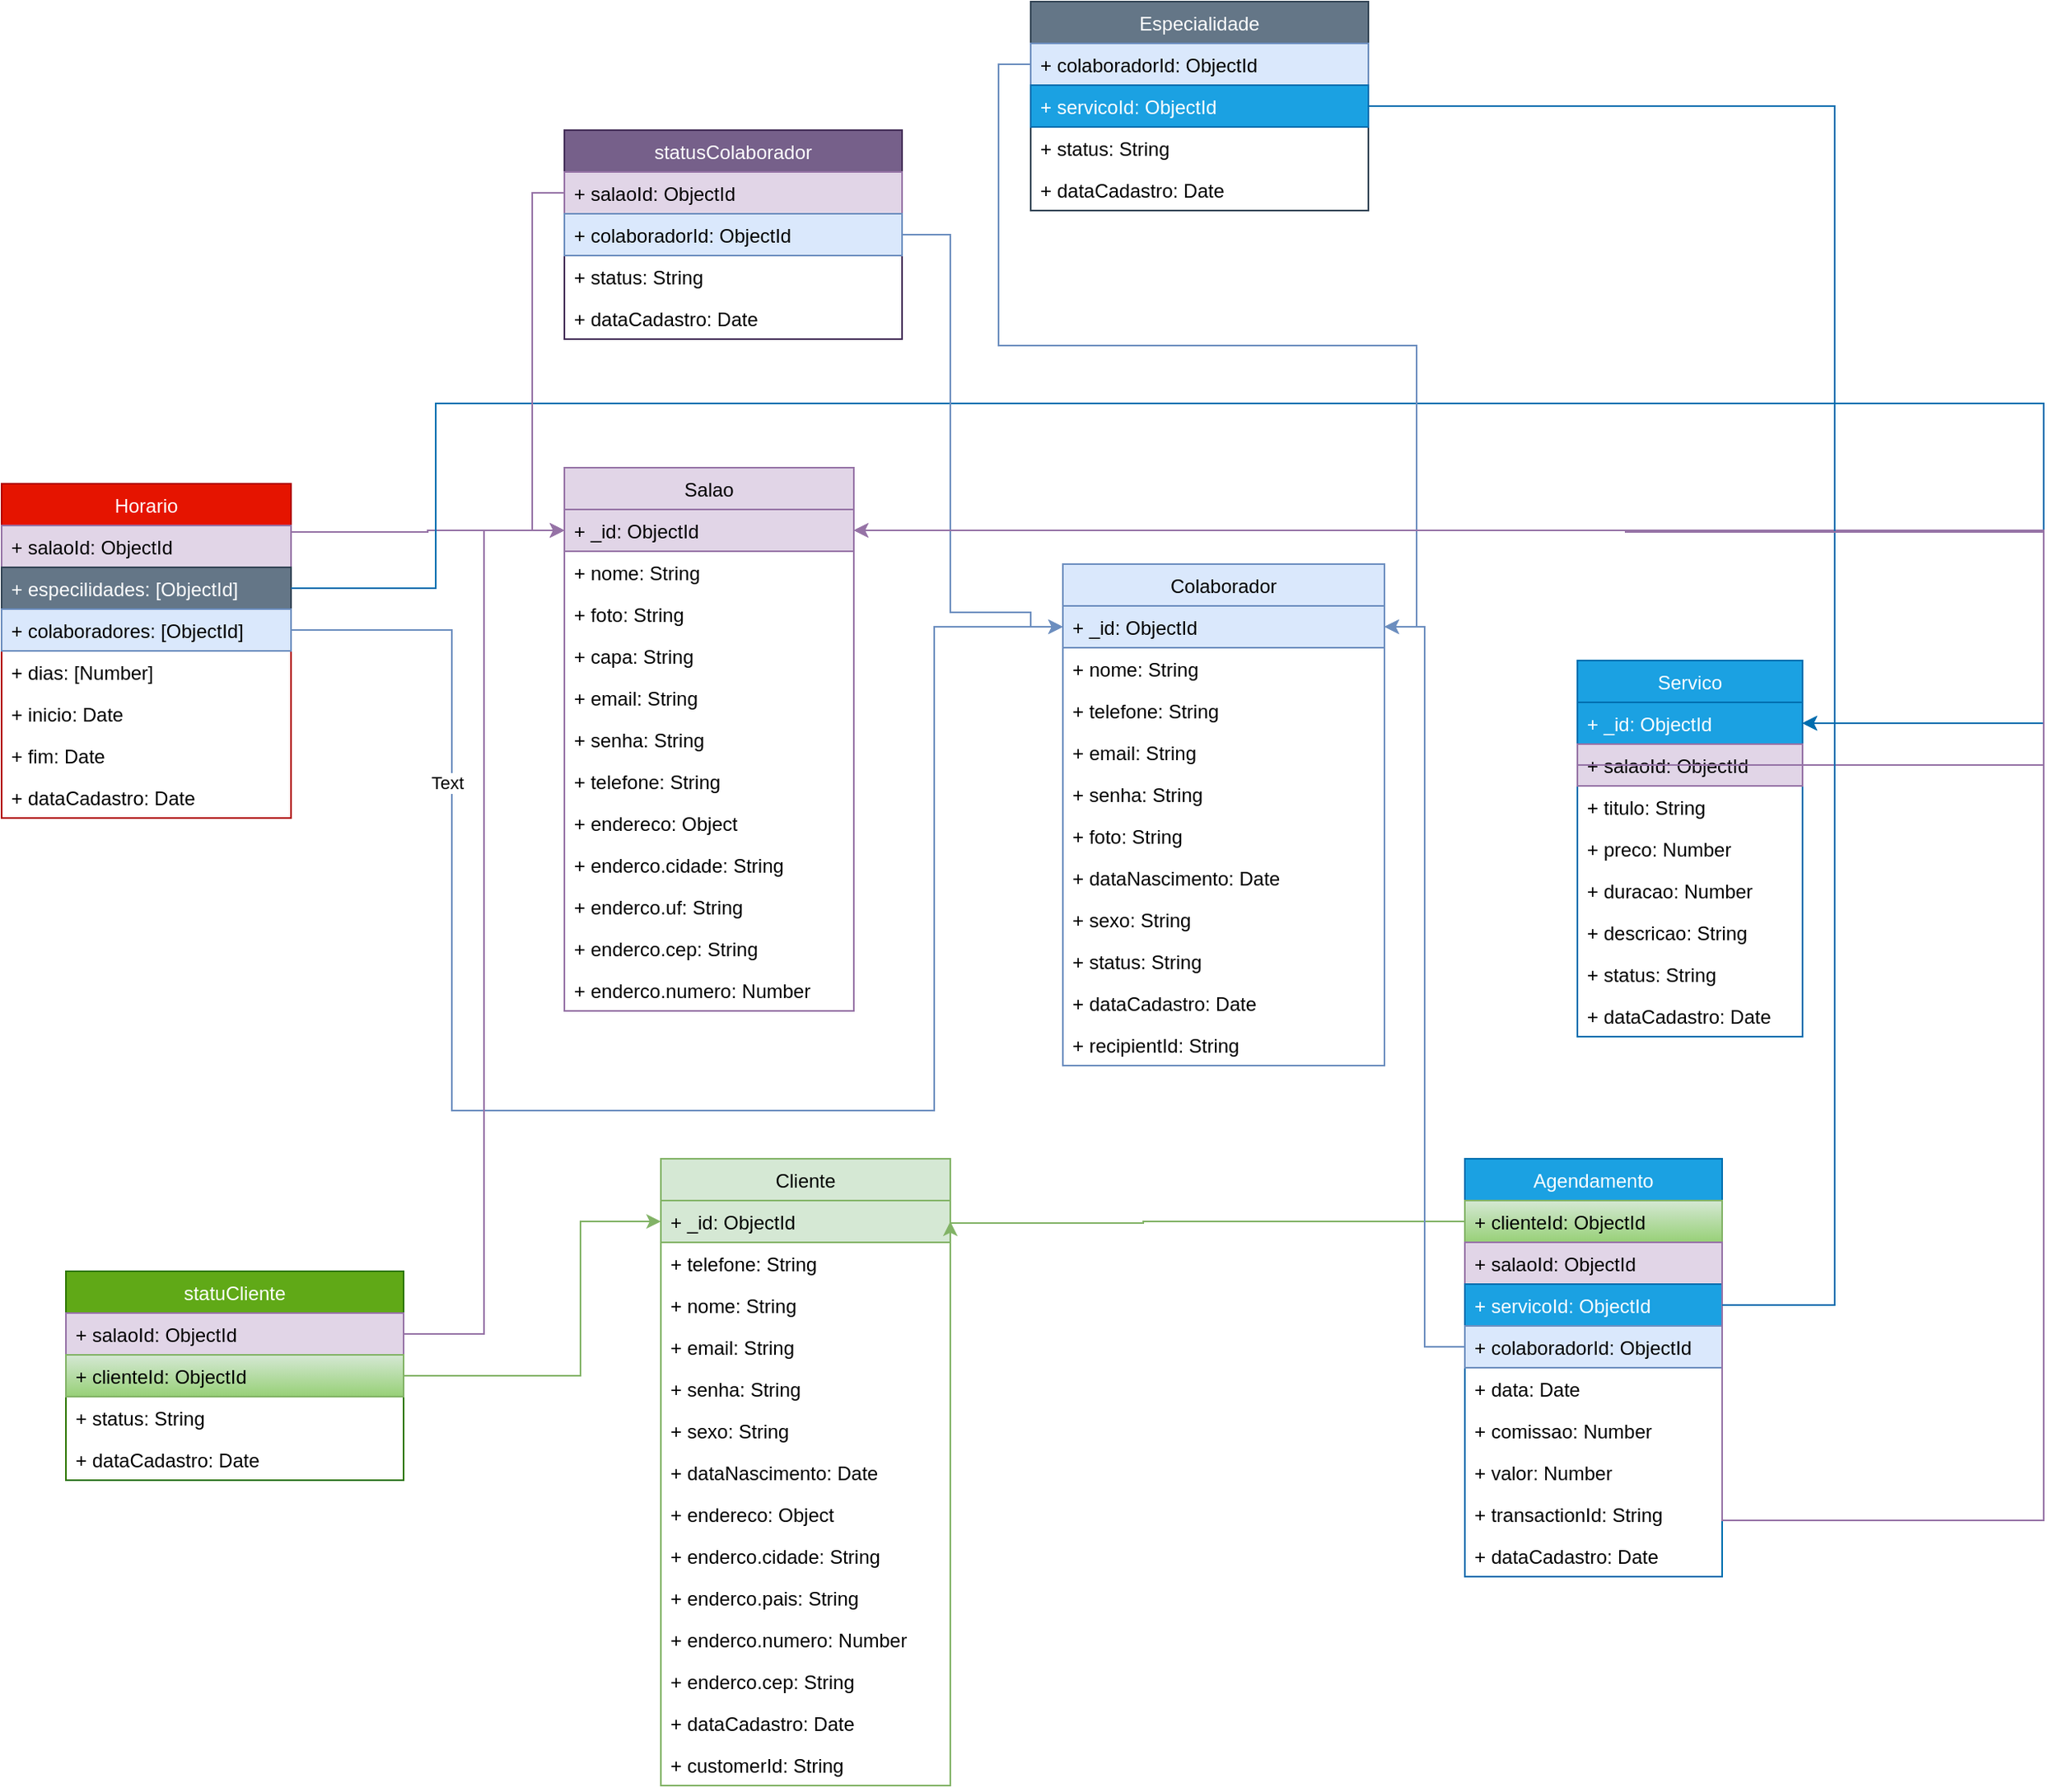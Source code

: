 <mxfile version="28.2.5">
  <diagram id="EwVbsH7dW5KikCR3kVxV" name="Page-1">
    <mxGraphModel dx="2306" dy="2223" grid="1" gridSize="10" guides="1" tooltips="1" connect="1" arrows="1" fold="1" page="1" pageScale="1" pageWidth="827" pageHeight="1169" math="0" shadow="0">
      <root>
        <mxCell id="0" />
        <mxCell id="1" parent="0" />
        <mxCell id="p_25bIEe7p3wB8haiujU-1" value="Salao" style="swimlane;fontStyle=0;childLayout=stackLayout;horizontal=1;startSize=26;fillColor=#e1d5e7;horizontalStack=0;resizeParent=1;resizeParentMax=0;resizeLast=0;collapsible=1;marginBottom=0;strokeColor=#9673a6;" parent="1" vertex="1">
          <mxGeometry x="-440" y="90" width="180" height="338" as="geometry" />
        </mxCell>
        <mxCell id="p_25bIEe7p3wB8haiujU-2" value="+ _id: ObjectId" style="text;strokeColor=#9673a6;fillColor=#e1d5e7;align=left;verticalAlign=top;spacingLeft=4;spacingRight=4;overflow=hidden;rotatable=0;points=[[0,0.5],[1,0.5]];portConstraint=eastwest;" parent="p_25bIEe7p3wB8haiujU-1" vertex="1">
          <mxGeometry y="26" width="180" height="26" as="geometry" />
        </mxCell>
        <mxCell id="p_25bIEe7p3wB8haiujU-3" value="+ nome: String" style="text;strokeColor=none;fillColor=none;align=left;verticalAlign=top;spacingLeft=4;spacingRight=4;overflow=hidden;rotatable=0;points=[[0,0.5],[1,0.5]];portConstraint=eastwest;" parent="p_25bIEe7p3wB8haiujU-1" vertex="1">
          <mxGeometry y="52" width="180" height="26" as="geometry" />
        </mxCell>
        <mxCell id="p_25bIEe7p3wB8haiujU-4" value="+ foto: String" style="text;strokeColor=none;fillColor=none;align=left;verticalAlign=top;spacingLeft=4;spacingRight=4;overflow=hidden;rotatable=0;points=[[0,0.5],[1,0.5]];portConstraint=eastwest;" parent="p_25bIEe7p3wB8haiujU-1" vertex="1">
          <mxGeometry y="78" width="180" height="26" as="geometry" />
        </mxCell>
        <mxCell id="p_25bIEe7p3wB8haiujU-5" value="+ capa: String" style="text;strokeColor=none;fillColor=none;align=left;verticalAlign=top;spacingLeft=4;spacingRight=4;overflow=hidden;rotatable=0;points=[[0,0.5],[1,0.5]];portConstraint=eastwest;" parent="p_25bIEe7p3wB8haiujU-1" vertex="1">
          <mxGeometry y="104" width="180" height="26" as="geometry" />
        </mxCell>
        <mxCell id="p_25bIEe7p3wB8haiujU-6" value="+ email: String" style="text;strokeColor=none;fillColor=none;align=left;verticalAlign=top;spacingLeft=4;spacingRight=4;overflow=hidden;rotatable=0;points=[[0,0.5],[1,0.5]];portConstraint=eastwest;" parent="p_25bIEe7p3wB8haiujU-1" vertex="1">
          <mxGeometry y="130" width="180" height="26" as="geometry" />
        </mxCell>
        <mxCell id="p_25bIEe7p3wB8haiujU-7" value="+ senha: String" style="text;strokeColor=none;fillColor=none;align=left;verticalAlign=top;spacingLeft=4;spacingRight=4;overflow=hidden;rotatable=0;points=[[0,0.5],[1,0.5]];portConstraint=eastwest;" parent="p_25bIEe7p3wB8haiujU-1" vertex="1">
          <mxGeometry y="156" width="180" height="26" as="geometry" />
        </mxCell>
        <mxCell id="p_25bIEe7p3wB8haiujU-8" value="+ telefone: String" style="text;strokeColor=none;fillColor=none;align=left;verticalAlign=top;spacingLeft=4;spacingRight=4;overflow=hidden;rotatable=0;points=[[0,0.5],[1,0.5]];portConstraint=eastwest;" parent="p_25bIEe7p3wB8haiujU-1" vertex="1">
          <mxGeometry y="182" width="180" height="26" as="geometry" />
        </mxCell>
        <mxCell id="p_25bIEe7p3wB8haiujU-9" value="+ endereco: Object" style="text;strokeColor=none;fillColor=none;align=left;verticalAlign=top;spacingLeft=4;spacingRight=4;overflow=hidden;rotatable=0;points=[[0,0.5],[1,0.5]];portConstraint=eastwest;" parent="p_25bIEe7p3wB8haiujU-1" vertex="1">
          <mxGeometry y="208" width="180" height="26" as="geometry" />
        </mxCell>
        <mxCell id="p_25bIEe7p3wB8haiujU-10" value="+ enderco.cidade: String" style="text;strokeColor=none;fillColor=none;align=left;verticalAlign=top;spacingLeft=4;spacingRight=4;overflow=hidden;rotatable=0;points=[[0,0.5],[1,0.5]];portConstraint=eastwest;" parent="p_25bIEe7p3wB8haiujU-1" vertex="1">
          <mxGeometry y="234" width="180" height="26" as="geometry" />
        </mxCell>
        <mxCell id="p_25bIEe7p3wB8haiujU-11" value="+ enderco.uf: String" style="text;strokeColor=none;fillColor=none;align=left;verticalAlign=top;spacingLeft=4;spacingRight=4;overflow=hidden;rotatable=0;points=[[0,0.5],[1,0.5]];portConstraint=eastwest;" parent="p_25bIEe7p3wB8haiujU-1" vertex="1">
          <mxGeometry y="260" width="180" height="26" as="geometry" />
        </mxCell>
        <mxCell id="p_25bIEe7p3wB8haiujU-12" value="+ enderco.cep: String" style="text;strokeColor=none;fillColor=none;align=left;verticalAlign=top;spacingLeft=4;spacingRight=4;overflow=hidden;rotatable=0;points=[[0,0.5],[1,0.5]];portConstraint=eastwest;" parent="p_25bIEe7p3wB8haiujU-1" vertex="1">
          <mxGeometry y="286" width="180" height="26" as="geometry" />
        </mxCell>
        <mxCell id="p_25bIEe7p3wB8haiujU-13" value="+ enderco.numero: Number" style="text;strokeColor=none;fillColor=none;align=left;verticalAlign=top;spacingLeft=4;spacingRight=4;overflow=hidden;rotatable=0;points=[[0,0.5],[1,0.5]];portConstraint=eastwest;" parent="p_25bIEe7p3wB8haiujU-1" vertex="1">
          <mxGeometry y="312" width="180" height="26" as="geometry" />
        </mxCell>
        <mxCell id="p_25bIEe7p3wB8haiujU-18" value="Colaborador" style="swimlane;fontStyle=0;childLayout=stackLayout;horizontal=1;startSize=26;fillColor=#dae8fc;horizontalStack=0;resizeParent=1;resizeParentMax=0;resizeLast=0;collapsible=1;marginBottom=0;strokeColor=#6c8ebf;" parent="1" vertex="1">
          <mxGeometry x="-130" y="150" width="200" height="312" as="geometry" />
        </mxCell>
        <mxCell id="p_25bIEe7p3wB8haiujU-19" value="+ _id: ObjectId" style="text;strokeColor=#6c8ebf;fillColor=#dae8fc;align=left;verticalAlign=top;spacingLeft=4;spacingRight=4;overflow=hidden;rotatable=0;points=[[0,0.5],[1,0.5]];portConstraint=eastwest;" parent="p_25bIEe7p3wB8haiujU-18" vertex="1">
          <mxGeometry y="26" width="200" height="26" as="geometry" />
        </mxCell>
        <mxCell id="p_25bIEe7p3wB8haiujU-20" value="+ nome: String" style="text;strokeColor=none;fillColor=none;align=left;verticalAlign=top;spacingLeft=4;spacingRight=4;overflow=hidden;rotatable=0;points=[[0,0.5],[1,0.5]];portConstraint=eastwest;" parent="p_25bIEe7p3wB8haiujU-18" vertex="1">
          <mxGeometry y="52" width="200" height="26" as="geometry" />
        </mxCell>
        <mxCell id="p_25bIEe7p3wB8haiujU-21" value="+ telefone: String" style="text;strokeColor=none;fillColor=none;align=left;verticalAlign=top;spacingLeft=4;spacingRight=4;overflow=hidden;rotatable=0;points=[[0,0.5],[1,0.5]];portConstraint=eastwest;" parent="p_25bIEe7p3wB8haiujU-18" vertex="1">
          <mxGeometry y="78" width="200" height="26" as="geometry" />
        </mxCell>
        <mxCell id="p_25bIEe7p3wB8haiujU-22" value="+ email: String" style="text;strokeColor=none;fillColor=none;align=left;verticalAlign=top;spacingLeft=4;spacingRight=4;overflow=hidden;rotatable=0;points=[[0,0.5],[1,0.5]];portConstraint=eastwest;" parent="p_25bIEe7p3wB8haiujU-18" vertex="1">
          <mxGeometry y="104" width="200" height="26" as="geometry" />
        </mxCell>
        <mxCell id="p_25bIEe7p3wB8haiujU-23" value="+ senha: String" style="text;strokeColor=none;fillColor=none;align=left;verticalAlign=top;spacingLeft=4;spacingRight=4;overflow=hidden;rotatable=0;points=[[0,0.5],[1,0.5]];portConstraint=eastwest;" parent="p_25bIEe7p3wB8haiujU-18" vertex="1">
          <mxGeometry y="130" width="200" height="26" as="geometry" />
        </mxCell>
        <mxCell id="p_25bIEe7p3wB8haiujU-24" value="+ foto: String" style="text;strokeColor=none;fillColor=none;align=left;verticalAlign=top;spacingLeft=4;spacingRight=4;overflow=hidden;rotatable=0;points=[[0,0.5],[1,0.5]];portConstraint=eastwest;" parent="p_25bIEe7p3wB8haiujU-18" vertex="1">
          <mxGeometry y="156" width="200" height="26" as="geometry" />
        </mxCell>
        <mxCell id="p_25bIEe7p3wB8haiujU-25" value="+ dataNascimento: Date" style="text;strokeColor=none;fillColor=none;align=left;verticalAlign=top;spacingLeft=4;spacingRight=4;overflow=hidden;rotatable=0;points=[[0,0.5],[1,0.5]];portConstraint=eastwest;" parent="p_25bIEe7p3wB8haiujU-18" vertex="1">
          <mxGeometry y="182" width="200" height="26" as="geometry" />
        </mxCell>
        <mxCell id="p_25bIEe7p3wB8haiujU-26" value="+ sexo: String" style="text;strokeColor=none;fillColor=none;align=left;verticalAlign=top;spacingLeft=4;spacingRight=4;overflow=hidden;rotatable=0;points=[[0,0.5],[1,0.5]];portConstraint=eastwest;" parent="p_25bIEe7p3wB8haiujU-18" vertex="1">
          <mxGeometry y="208" width="200" height="26" as="geometry" />
        </mxCell>
        <mxCell id="p_25bIEe7p3wB8haiujU-27" value="+ status: String" style="text;strokeColor=none;fillColor=none;align=left;verticalAlign=top;spacingLeft=4;spacingRight=4;overflow=hidden;rotatable=0;points=[[0,0.5],[1,0.5]];portConstraint=eastwest;" parent="p_25bIEe7p3wB8haiujU-18" vertex="1">
          <mxGeometry y="234" width="200" height="26" as="geometry" />
        </mxCell>
        <mxCell id="p_25bIEe7p3wB8haiujU-36" value="+ dataCadastro: Date" style="text;strokeColor=none;fillColor=none;align=left;verticalAlign=top;spacingLeft=4;spacingRight=4;overflow=hidden;rotatable=0;points=[[0,0.5],[1,0.5]];portConstraint=eastwest;" parent="p_25bIEe7p3wB8haiujU-18" vertex="1">
          <mxGeometry y="260" width="200" height="26" as="geometry" />
        </mxCell>
        <mxCell id="p_25bIEe7p3wB8haiujU-37" value="+ recipientId: String" style="text;strokeColor=none;fillColor=none;align=left;verticalAlign=top;spacingLeft=4;spacingRight=4;overflow=hidden;rotatable=0;points=[[0,0.5],[1,0.5]];portConstraint=eastwest;" parent="p_25bIEe7p3wB8haiujU-18" vertex="1">
          <mxGeometry y="286" width="200" height="26" as="geometry" />
        </mxCell>
        <mxCell id="p_25bIEe7p3wB8haiujU-38" value="Servico" style="swimlane;fontStyle=0;childLayout=stackLayout;horizontal=1;startSize=26;fillColor=#1ba1e2;horizontalStack=0;resizeParent=1;resizeParentMax=0;resizeLast=0;collapsible=1;marginBottom=0;strokeColor=#006EAF;fontColor=#ffffff;" parent="1" vertex="1">
          <mxGeometry x="190" y="210" width="140" height="234" as="geometry" />
        </mxCell>
        <mxCell id="p_25bIEe7p3wB8haiujU-39" value="+ _id: ObjectId" style="text;strokeColor=#006EAF;fillColor=#1ba1e2;align=left;verticalAlign=top;spacingLeft=4;spacingRight=4;overflow=hidden;rotatable=0;points=[[0,0.5],[1,0.5]];portConstraint=eastwest;fontColor=#ffffff;" parent="p_25bIEe7p3wB8haiujU-38" vertex="1">
          <mxGeometry y="26" width="140" height="26" as="geometry" />
        </mxCell>
        <mxCell id="p_25bIEe7p3wB8haiujU-40" value="+ salaoId: ObjectId" style="text;strokeColor=#9673a6;fillColor=#e1d5e7;align=left;verticalAlign=top;spacingLeft=4;spacingRight=4;overflow=hidden;rotatable=0;points=[[0,0.5],[1,0.5]];portConstraint=eastwest;" parent="p_25bIEe7p3wB8haiujU-38" vertex="1">
          <mxGeometry y="52" width="140" height="26" as="geometry" />
        </mxCell>
        <mxCell id="p_25bIEe7p3wB8haiujU-41" value="+ titulo: String" style="text;strokeColor=none;fillColor=none;align=left;verticalAlign=top;spacingLeft=4;spacingRight=4;overflow=hidden;rotatable=0;points=[[0,0.5],[1,0.5]];portConstraint=eastwest;" parent="p_25bIEe7p3wB8haiujU-38" vertex="1">
          <mxGeometry y="78" width="140" height="26" as="geometry" />
        </mxCell>
        <mxCell id="p_25bIEe7p3wB8haiujU-42" value="+ preco: Number" style="text;strokeColor=none;fillColor=none;align=left;verticalAlign=top;spacingLeft=4;spacingRight=4;overflow=hidden;rotatable=0;points=[[0,0.5],[1,0.5]];portConstraint=eastwest;" parent="p_25bIEe7p3wB8haiujU-38" vertex="1">
          <mxGeometry y="104" width="140" height="26" as="geometry" />
        </mxCell>
        <mxCell id="p_25bIEe7p3wB8haiujU-43" value="+ duracao: Number" style="text;strokeColor=none;fillColor=none;align=left;verticalAlign=top;spacingLeft=4;spacingRight=4;overflow=hidden;rotatable=0;points=[[0,0.5],[1,0.5]];portConstraint=eastwest;" parent="p_25bIEe7p3wB8haiujU-38" vertex="1">
          <mxGeometry y="130" width="140" height="26" as="geometry" />
        </mxCell>
        <mxCell id="p_25bIEe7p3wB8haiujU-46" value="+ descricao: String" style="text;strokeColor=none;fillColor=none;align=left;verticalAlign=top;spacingLeft=4;spacingRight=4;overflow=hidden;rotatable=0;points=[[0,0.5],[1,0.5]];portConstraint=eastwest;" parent="p_25bIEe7p3wB8haiujU-38" vertex="1">
          <mxGeometry y="156" width="140" height="26" as="geometry" />
        </mxCell>
        <mxCell id="p_25bIEe7p3wB8haiujU-47" value="+ status: String" style="text;strokeColor=none;fillColor=none;align=left;verticalAlign=top;spacingLeft=4;spacingRight=4;overflow=hidden;rotatable=0;points=[[0,0.5],[1,0.5]];portConstraint=eastwest;" parent="p_25bIEe7p3wB8haiujU-38" vertex="1">
          <mxGeometry y="182" width="140" height="26" as="geometry" />
        </mxCell>
        <mxCell id="p_25bIEe7p3wB8haiujU-48" value="+ dataCadastro: Date" style="text;strokeColor=none;fillColor=none;align=left;verticalAlign=top;spacingLeft=4;spacingRight=4;overflow=hidden;rotatable=0;points=[[0,0.5],[1,0.5]];portConstraint=eastwest;" parent="p_25bIEe7p3wB8haiujU-38" vertex="1">
          <mxGeometry y="208" width="140" height="26" as="geometry" />
        </mxCell>
        <mxCell id="p_25bIEe7p3wB8haiujU-49" value="Horario" style="swimlane;fontStyle=0;childLayout=stackLayout;horizontal=1;startSize=26;fillColor=#e51400;horizontalStack=0;resizeParent=1;resizeParentMax=0;resizeLast=0;collapsible=1;marginBottom=0;strokeColor=#B20000;fontColor=#ffffff;" parent="1" vertex="1">
          <mxGeometry x="-790" y="100" width="180" height="208" as="geometry" />
        </mxCell>
        <mxCell id="p_25bIEe7p3wB8haiujU-50" value="+ salaoId: ObjectId" style="text;strokeColor=#9673a6;fillColor=#e1d5e7;align=left;verticalAlign=top;spacingLeft=4;spacingRight=4;overflow=hidden;rotatable=0;points=[[0,0.5],[1,0.5]];portConstraint=eastwest;" parent="p_25bIEe7p3wB8haiujU-49" vertex="1">
          <mxGeometry y="26" width="180" height="26" as="geometry" />
        </mxCell>
        <mxCell id="p_25bIEe7p3wB8haiujU-51" value="+ especilidades: [ObjectId]" style="text;strokeColor=#314354;fillColor=#647687;align=left;verticalAlign=top;spacingLeft=4;spacingRight=4;overflow=hidden;rotatable=0;points=[[0,0.5],[1,0.5]];portConstraint=eastwest;fontColor=#ffffff;" parent="p_25bIEe7p3wB8haiujU-49" vertex="1">
          <mxGeometry y="52" width="180" height="26" as="geometry" />
        </mxCell>
        <mxCell id="p_25bIEe7p3wB8haiujU-52" value="+ colaboradores: [ObjectId]" style="text;strokeColor=#6c8ebf;fillColor=#dae8fc;align=left;verticalAlign=top;spacingLeft=4;spacingRight=4;overflow=hidden;rotatable=0;points=[[0,0.5],[1,0.5]];portConstraint=eastwest;" parent="p_25bIEe7p3wB8haiujU-49" vertex="1">
          <mxGeometry y="78" width="180" height="26" as="geometry" />
        </mxCell>
        <mxCell id="p_25bIEe7p3wB8haiujU-53" value="+ dias: [Number]" style="text;strokeColor=none;fillColor=none;align=left;verticalAlign=top;spacingLeft=4;spacingRight=4;overflow=hidden;rotatable=0;points=[[0,0.5],[1,0.5]];portConstraint=eastwest;" parent="p_25bIEe7p3wB8haiujU-49" vertex="1">
          <mxGeometry y="104" width="180" height="26" as="geometry" />
        </mxCell>
        <mxCell id="p_25bIEe7p3wB8haiujU-54" value="+ inicio: Date" style="text;strokeColor=none;fillColor=none;align=left;verticalAlign=top;spacingLeft=4;spacingRight=4;overflow=hidden;rotatable=0;points=[[0,0.5],[1,0.5]];portConstraint=eastwest;" parent="p_25bIEe7p3wB8haiujU-49" vertex="1">
          <mxGeometry y="130" width="180" height="26" as="geometry" />
        </mxCell>
        <mxCell id="p_25bIEe7p3wB8haiujU-55" value="+ fim: Date" style="text;strokeColor=none;fillColor=none;align=left;verticalAlign=top;spacingLeft=4;spacingRight=4;overflow=hidden;rotatable=0;points=[[0,0.5],[1,0.5]];portConstraint=eastwest;" parent="p_25bIEe7p3wB8haiujU-49" vertex="1">
          <mxGeometry y="156" width="180" height="26" as="geometry" />
        </mxCell>
        <mxCell id="p_25bIEe7p3wB8haiujU-56" value="+ dataCadastro: Date" style="text;strokeColor=none;fillColor=none;align=left;verticalAlign=top;spacingLeft=4;spacingRight=4;overflow=hidden;rotatable=0;points=[[0,0.5],[1,0.5]];portConstraint=eastwest;" parent="p_25bIEe7p3wB8haiujU-49" vertex="1">
          <mxGeometry y="182" width="180" height="26" as="geometry" />
        </mxCell>
        <mxCell id="p_25bIEe7p3wB8haiujU-58" style="edgeStyle=orthogonalEdgeStyle;rounded=0;orthogonalLoop=1;jettySize=auto;html=1;exitX=1;exitY=0.5;exitDx=0;exitDy=0;entryX=0;entryY=0.5;entryDx=0;entryDy=0;fillColor=#e1d5e7;strokeColor=#9673a6;" parent="1" source="p_25bIEe7p3wB8haiujU-50" target="p_25bIEe7p3wB8haiujU-2" edge="1">
          <mxGeometry relative="1" as="geometry">
            <Array as="points">
              <mxPoint x="-610" y="130" />
              <mxPoint x="-525" y="130" />
            </Array>
          </mxGeometry>
        </mxCell>
        <mxCell id="p_25bIEe7p3wB8haiujU-59" style="edgeStyle=orthogonalEdgeStyle;rounded=0;orthogonalLoop=1;jettySize=auto;html=1;exitX=1;exitY=0.5;exitDx=0;exitDy=0;fillColor=#1ba1e2;strokeColor=#006EAF;" parent="1" source="p_25bIEe7p3wB8haiujU-51" target="p_25bIEe7p3wB8haiujU-39" edge="1">
          <mxGeometry relative="1" as="geometry">
            <Array as="points">
              <mxPoint x="-520" y="165" />
              <mxPoint x="-520" y="50" />
              <mxPoint x="480" y="50" />
              <mxPoint x="480" y="249" />
            </Array>
            <mxPoint x="330" y="249" as="targetPoint" />
          </mxGeometry>
        </mxCell>
        <mxCell id="p_25bIEe7p3wB8haiujU-60" style="edgeStyle=orthogonalEdgeStyle;rounded=0;orthogonalLoop=1;jettySize=auto;html=1;exitX=1;exitY=0.5;exitDx=0;exitDy=0;entryX=0;entryY=0.5;entryDx=0;entryDy=0;fillColor=#dae8fc;strokeColor=#6c8ebf;" parent="1" source="p_25bIEe7p3wB8haiujU-52" target="p_25bIEe7p3wB8haiujU-19" edge="1">
          <mxGeometry relative="1" as="geometry">
            <Array as="points">
              <mxPoint x="-510" y="191" />
              <mxPoint x="-510" y="490" />
              <mxPoint x="-210" y="490" />
              <mxPoint x="-210" y="189" />
            </Array>
          </mxGeometry>
        </mxCell>
        <mxCell id="33FXc2cakq6Kvo1XXOTE-9" value="Text" style="edgeLabel;html=1;align=center;verticalAlign=middle;resizable=0;points=[];" vertex="1" connectable="0" parent="p_25bIEe7p3wB8haiujU-60">
          <mxGeometry x="-0.64" y="-3" relative="1" as="geometry">
            <mxPoint as="offset" />
          </mxGeometry>
        </mxCell>
        <mxCell id="p_25bIEe7p3wB8haiujU-61" style="edgeStyle=orthogonalEdgeStyle;rounded=0;orthogonalLoop=1;jettySize=auto;html=1;exitX=0;exitY=0.5;exitDx=0;exitDy=0;entryX=1;entryY=0.5;entryDx=0;entryDy=0;fillColor=#e1d5e7;strokeColor=#9673a6;" parent="1" source="p_25bIEe7p3wB8haiujU-40" target="p_25bIEe7p3wB8haiujU-2" edge="1">
          <mxGeometry relative="1" as="geometry">
            <Array as="points">
              <mxPoint x="480" y="275" />
              <mxPoint x="480" y="129" />
            </Array>
          </mxGeometry>
        </mxCell>
        <mxCell id="p_25bIEe7p3wB8haiujU-62" value="statusColaborador" style="swimlane;fontStyle=0;childLayout=stackLayout;horizontal=1;startSize=26;fillColor=#76608a;horizontalStack=0;resizeParent=1;resizeParentMax=0;resizeLast=0;collapsible=1;marginBottom=0;fontColor=#ffffff;strokeColor=#432D57;" parent="1" vertex="1">
          <mxGeometry x="-440" y="-120" width="210" height="130" as="geometry" />
        </mxCell>
        <mxCell id="p_25bIEe7p3wB8haiujU-63" value="+ salaoId: ObjectId" style="text;strokeColor=#9673a6;fillColor=#e1d5e7;align=left;verticalAlign=top;spacingLeft=4;spacingRight=4;overflow=hidden;rotatable=0;points=[[0,0.5],[1,0.5]];portConstraint=eastwest;" parent="p_25bIEe7p3wB8haiujU-62" vertex="1">
          <mxGeometry y="26" width="210" height="26" as="geometry" />
        </mxCell>
        <mxCell id="p_25bIEe7p3wB8haiujU-64" value="+ colaboradorId: ObjectId" style="text;strokeColor=#6c8ebf;fillColor=#dae8fc;align=left;verticalAlign=top;spacingLeft=4;spacingRight=4;overflow=hidden;rotatable=0;points=[[0,0.5],[1,0.5]];portConstraint=eastwest;" parent="p_25bIEe7p3wB8haiujU-62" vertex="1">
          <mxGeometry y="52" width="210" height="26" as="geometry" />
        </mxCell>
        <mxCell id="p_25bIEe7p3wB8haiujU-65" value="+ status: String" style="text;strokeColor=none;fillColor=none;align=left;verticalAlign=top;spacingLeft=4;spacingRight=4;overflow=hidden;rotatable=0;points=[[0,0.5],[1,0.5]];portConstraint=eastwest;" parent="p_25bIEe7p3wB8haiujU-62" vertex="1">
          <mxGeometry y="78" width="210" height="26" as="geometry" />
        </mxCell>
        <mxCell id="p_25bIEe7p3wB8haiujU-67" value="+ dataCadastro: Date" style="text;strokeColor=none;fillColor=none;align=left;verticalAlign=top;spacingLeft=4;spacingRight=4;overflow=hidden;rotatable=0;points=[[0,0.5],[1,0.5]];portConstraint=eastwest;" parent="p_25bIEe7p3wB8haiujU-62" vertex="1">
          <mxGeometry y="104" width="210" height="26" as="geometry" />
        </mxCell>
        <mxCell id="p_25bIEe7p3wB8haiujU-68" style="edgeStyle=orthogonalEdgeStyle;rounded=0;orthogonalLoop=1;jettySize=auto;html=1;exitX=0;exitY=0.5;exitDx=0;exitDy=0;entryX=0;entryY=0.5;entryDx=0;entryDy=0;fillColor=#e1d5e7;strokeColor=#9673a6;" parent="1" source="p_25bIEe7p3wB8haiujU-63" target="p_25bIEe7p3wB8haiujU-2" edge="1">
          <mxGeometry relative="1" as="geometry" />
        </mxCell>
        <mxCell id="p_25bIEe7p3wB8haiujU-69" style="edgeStyle=orthogonalEdgeStyle;rounded=0;orthogonalLoop=1;jettySize=auto;html=1;exitX=1;exitY=0.5;exitDx=0;exitDy=0;entryX=0;entryY=0.5;entryDx=0;entryDy=0;fillColor=#dae8fc;strokeColor=#6c8ebf;" parent="1" source="p_25bIEe7p3wB8haiujU-62" target="p_25bIEe7p3wB8haiujU-19" edge="1">
          <mxGeometry relative="1" as="geometry">
            <Array as="points">
              <mxPoint x="-200" y="-55" />
              <mxPoint x="-200" y="180" />
              <mxPoint x="-150" y="180" />
            </Array>
          </mxGeometry>
        </mxCell>
        <mxCell id="p_25bIEe7p3wB8haiujU-70" value="Especialidade" style="swimlane;fontStyle=0;childLayout=stackLayout;horizontal=1;startSize=26;fillColor=#647687;horizontalStack=0;resizeParent=1;resizeParentMax=0;resizeLast=0;collapsible=1;marginBottom=0;fontColor=#ffffff;strokeColor=#314354;" parent="1" vertex="1">
          <mxGeometry x="-150" y="-200" width="210" height="130" as="geometry" />
        </mxCell>
        <mxCell id="p_25bIEe7p3wB8haiujU-71" value="+ colaboradorId: ObjectId" style="text;strokeColor=#6c8ebf;fillColor=#dae8fc;align=left;verticalAlign=top;spacingLeft=4;spacingRight=4;overflow=hidden;rotatable=0;points=[[0,0.5],[1,0.5]];portConstraint=eastwest;" parent="p_25bIEe7p3wB8haiujU-70" vertex="1">
          <mxGeometry y="26" width="210" height="26" as="geometry" />
        </mxCell>
        <mxCell id="p_25bIEe7p3wB8haiujU-72" value="+ servicoId: ObjectId" style="text;strokeColor=#006EAF;fillColor=#1ba1e2;align=left;verticalAlign=top;spacingLeft=4;spacingRight=4;overflow=hidden;rotatable=0;points=[[0,0.5],[1,0.5]];portConstraint=eastwest;fontColor=#ffffff;" parent="p_25bIEe7p3wB8haiujU-70" vertex="1">
          <mxGeometry y="52" width="210" height="26" as="geometry" />
        </mxCell>
        <mxCell id="p_25bIEe7p3wB8haiujU-73" value="+ status: String" style="text;strokeColor=none;fillColor=none;align=left;verticalAlign=top;spacingLeft=4;spacingRight=4;overflow=hidden;rotatable=0;points=[[0,0.5],[1,0.5]];portConstraint=eastwest;" parent="p_25bIEe7p3wB8haiujU-70" vertex="1">
          <mxGeometry y="78" width="210" height="26" as="geometry" />
        </mxCell>
        <mxCell id="p_25bIEe7p3wB8haiujU-74" value="+ dataCadastro: Date" style="text;strokeColor=none;fillColor=none;align=left;verticalAlign=top;spacingLeft=4;spacingRight=4;overflow=hidden;rotatable=0;points=[[0,0.5],[1,0.5]];portConstraint=eastwest;" parent="p_25bIEe7p3wB8haiujU-70" vertex="1">
          <mxGeometry y="104" width="210" height="26" as="geometry" />
        </mxCell>
        <mxCell id="p_25bIEe7p3wB8haiujU-75" style="edgeStyle=orthogonalEdgeStyle;rounded=0;orthogonalLoop=1;jettySize=auto;html=1;exitX=0;exitY=0.5;exitDx=0;exitDy=0;entryX=1;entryY=0.5;entryDx=0;entryDy=0;fillColor=#dae8fc;strokeColor=#6c8ebf;" parent="1" source="p_25bIEe7p3wB8haiujU-71" target="p_25bIEe7p3wB8haiujU-19" edge="1">
          <mxGeometry relative="1" as="geometry" />
        </mxCell>
        <mxCell id="p_25bIEe7p3wB8haiujU-76" style="edgeStyle=orthogonalEdgeStyle;rounded=0;orthogonalLoop=1;jettySize=auto;html=1;exitX=1;exitY=0.5;exitDx=0;exitDy=0;entryX=1;entryY=0.5;entryDx=0;entryDy=0;fillColor=#1ba1e2;strokeColor=#006EAF;" parent="1" source="p_25bIEe7p3wB8haiujU-72" target="p_25bIEe7p3wB8haiujU-39" edge="1">
          <mxGeometry relative="1" as="geometry" />
        </mxCell>
        <mxCell id="p_25bIEe7p3wB8haiujU-81" value="Cliente" style="swimlane;fontStyle=0;childLayout=stackLayout;horizontal=1;startSize=26;fillColor=#d5e8d4;horizontalStack=0;resizeParent=1;resizeParentMax=0;resizeLast=0;collapsible=1;marginBottom=0;strokeColor=#82b366;" parent="1" vertex="1">
          <mxGeometry x="-380" y="520" width="180" height="390" as="geometry" />
        </mxCell>
        <mxCell id="p_25bIEe7p3wB8haiujU-82" value="+ _id: ObjectId" style="text;strokeColor=#82b366;fillColor=#d5e8d4;align=left;verticalAlign=top;spacingLeft=4;spacingRight=4;overflow=hidden;rotatable=0;points=[[0,0.5],[1,0.5]];portConstraint=eastwest;" parent="p_25bIEe7p3wB8haiujU-81" vertex="1">
          <mxGeometry y="26" width="180" height="26" as="geometry" />
        </mxCell>
        <mxCell id="p_25bIEe7p3wB8haiujU-84" value="+ telefone: String" style="text;strokeColor=none;fillColor=none;align=left;verticalAlign=top;spacingLeft=4;spacingRight=4;overflow=hidden;rotatable=0;points=[[0,0.5],[1,0.5]];portConstraint=eastwest;" parent="p_25bIEe7p3wB8haiujU-81" vertex="1">
          <mxGeometry y="52" width="180" height="26" as="geometry" />
        </mxCell>
        <mxCell id="p_25bIEe7p3wB8haiujU-83" value="+ nome: String" style="text;strokeColor=none;fillColor=none;align=left;verticalAlign=top;spacingLeft=4;spacingRight=4;overflow=hidden;rotatable=0;points=[[0,0.5],[1,0.5]];portConstraint=eastwest;" parent="p_25bIEe7p3wB8haiujU-81" vertex="1">
          <mxGeometry y="78" width="180" height="26" as="geometry" />
        </mxCell>
        <mxCell id="p_25bIEe7p3wB8haiujU-91" value="+ email: String" style="text;strokeColor=none;fillColor=none;align=left;verticalAlign=top;spacingLeft=4;spacingRight=4;overflow=hidden;rotatable=0;points=[[0,0.5],[1,0.5]];portConstraint=eastwest;" parent="p_25bIEe7p3wB8haiujU-81" vertex="1">
          <mxGeometry y="104" width="180" height="26" as="geometry" />
        </mxCell>
        <mxCell id="p_25bIEe7p3wB8haiujU-92" value="+ senha: String" style="text;strokeColor=none;fillColor=none;align=left;verticalAlign=top;spacingLeft=4;spacingRight=4;overflow=hidden;rotatable=0;points=[[0,0.5],[1,0.5]];portConstraint=eastwest;" parent="p_25bIEe7p3wB8haiujU-81" vertex="1">
          <mxGeometry y="130" width="180" height="26" as="geometry" />
        </mxCell>
        <mxCell id="p_25bIEe7p3wB8haiujU-95" value="+ sexo: String" style="text;strokeColor=none;fillColor=none;align=left;verticalAlign=top;spacingLeft=4;spacingRight=4;overflow=hidden;rotatable=0;points=[[0,0.5],[1,0.5]];portConstraint=eastwest;" parent="p_25bIEe7p3wB8haiujU-81" vertex="1">
          <mxGeometry y="156" width="180" height="26" as="geometry" />
        </mxCell>
        <mxCell id="p_25bIEe7p3wB8haiujU-94" value="+ dataNascimento: Date" style="text;strokeColor=none;fillColor=none;align=left;verticalAlign=top;spacingLeft=4;spacingRight=4;overflow=hidden;rotatable=0;points=[[0,0.5],[1,0.5]];portConstraint=eastwest;" parent="p_25bIEe7p3wB8haiujU-81" vertex="1">
          <mxGeometry y="182" width="180" height="26" as="geometry" />
        </mxCell>
        <mxCell id="p_25bIEe7p3wB8haiujU-100" value="+ endereco: Object" style="text;strokeColor=none;fillColor=none;align=left;verticalAlign=top;spacingLeft=4;spacingRight=4;overflow=hidden;rotatable=0;points=[[0,0.5],[1,0.5]];portConstraint=eastwest;" parent="p_25bIEe7p3wB8haiujU-81" vertex="1">
          <mxGeometry y="208" width="180" height="26" as="geometry" />
        </mxCell>
        <mxCell id="p_25bIEe7p3wB8haiujU-101" value="+ enderco.cidade: String" style="text;strokeColor=none;fillColor=none;align=left;verticalAlign=top;spacingLeft=4;spacingRight=4;overflow=hidden;rotatable=0;points=[[0,0.5],[1,0.5]];portConstraint=eastwest;" parent="p_25bIEe7p3wB8haiujU-81" vertex="1">
          <mxGeometry y="234" width="180" height="26" as="geometry" />
        </mxCell>
        <mxCell id="p_25bIEe7p3wB8haiujU-105" value="+ enderco.pais: String" style="text;strokeColor=none;fillColor=none;align=left;verticalAlign=top;spacingLeft=4;spacingRight=4;overflow=hidden;rotatable=0;points=[[0,0.5],[1,0.5]];portConstraint=eastwest;" parent="p_25bIEe7p3wB8haiujU-81" vertex="1">
          <mxGeometry y="260" width="180" height="26" as="geometry" />
        </mxCell>
        <mxCell id="p_25bIEe7p3wB8haiujU-104" value="+ enderco.numero: Number" style="text;strokeColor=none;fillColor=none;align=left;verticalAlign=top;spacingLeft=4;spacingRight=4;overflow=hidden;rotatable=0;points=[[0,0.5],[1,0.5]];portConstraint=eastwest;" parent="p_25bIEe7p3wB8haiujU-81" vertex="1">
          <mxGeometry y="286" width="180" height="26" as="geometry" />
        </mxCell>
        <mxCell id="p_25bIEe7p3wB8haiujU-103" value="+ enderco.cep: String" style="text;strokeColor=none;fillColor=none;align=left;verticalAlign=top;spacingLeft=4;spacingRight=4;overflow=hidden;rotatable=0;points=[[0,0.5],[1,0.5]];portConstraint=eastwest;" parent="p_25bIEe7p3wB8haiujU-81" vertex="1">
          <mxGeometry y="312" width="180" height="26" as="geometry" />
        </mxCell>
        <mxCell id="p_25bIEe7p3wB8haiujU-106" value="+ dataCadastro: Date" style="text;strokeColor=none;fillColor=none;align=left;verticalAlign=top;spacingLeft=4;spacingRight=4;overflow=hidden;rotatable=0;points=[[0,0.5],[1,0.5]];portConstraint=eastwest;" parent="p_25bIEe7p3wB8haiujU-81" vertex="1">
          <mxGeometry y="338" width="180" height="26" as="geometry" />
        </mxCell>
        <mxCell id="06AAYmfO299gD0EuI_qs-1" value="+ customerId: String" style="text;strokeColor=none;fillColor=none;align=left;verticalAlign=top;spacingLeft=4;spacingRight=4;overflow=hidden;rotatable=0;points=[[0,0.5],[1,0.5]];portConstraint=eastwest;" parent="p_25bIEe7p3wB8haiujU-81" vertex="1">
          <mxGeometry y="364" width="180" height="26" as="geometry" />
        </mxCell>
        <mxCell id="p_25bIEe7p3wB8haiujU-107" value="statuCliente" style="swimlane;fontStyle=0;childLayout=stackLayout;horizontal=1;startSize=26;fillColor=#60a917;horizontalStack=0;resizeParent=1;resizeParentMax=0;resizeLast=0;collapsible=1;marginBottom=0;fontColor=#ffffff;strokeColor=#2D7600;" parent="1" vertex="1">
          <mxGeometry x="-750" y="590" width="210" height="130" as="geometry" />
        </mxCell>
        <mxCell id="p_25bIEe7p3wB8haiujU-108" value="+ salaoId: ObjectId" style="text;strokeColor=#9673a6;fillColor=#e1d5e7;align=left;verticalAlign=top;spacingLeft=4;spacingRight=4;overflow=hidden;rotatable=0;points=[[0,0.5],[1,0.5]];portConstraint=eastwest;" parent="p_25bIEe7p3wB8haiujU-107" vertex="1">
          <mxGeometry y="26" width="210" height="26" as="geometry" />
        </mxCell>
        <mxCell id="p_25bIEe7p3wB8haiujU-109" value="+ clienteId: ObjectId" style="text;strokeColor=#82b366;fillColor=#d5e8d4;align=left;verticalAlign=top;spacingLeft=4;spacingRight=4;overflow=hidden;rotatable=0;points=[[0,0.5],[1,0.5]];portConstraint=eastwest;gradientColor=#97d077;" parent="p_25bIEe7p3wB8haiujU-107" vertex="1">
          <mxGeometry y="52" width="210" height="26" as="geometry" />
        </mxCell>
        <mxCell id="p_25bIEe7p3wB8haiujU-110" value="+ status: String" style="text;strokeColor=none;fillColor=none;align=left;verticalAlign=top;spacingLeft=4;spacingRight=4;overflow=hidden;rotatable=0;points=[[0,0.5],[1,0.5]];portConstraint=eastwest;" parent="p_25bIEe7p3wB8haiujU-107" vertex="1">
          <mxGeometry y="78" width="210" height="26" as="geometry" />
        </mxCell>
        <mxCell id="p_25bIEe7p3wB8haiujU-111" value="+ dataCadastro: Date" style="text;strokeColor=none;fillColor=none;align=left;verticalAlign=top;spacingLeft=4;spacingRight=4;overflow=hidden;rotatable=0;points=[[0,0.5],[1,0.5]];portConstraint=eastwest;" parent="p_25bIEe7p3wB8haiujU-107" vertex="1">
          <mxGeometry y="104" width="210" height="26" as="geometry" />
        </mxCell>
        <mxCell id="p_25bIEe7p3wB8haiujU-112" style="edgeStyle=orthogonalEdgeStyle;rounded=0;orthogonalLoop=1;jettySize=auto;html=1;exitX=1;exitY=0.5;exitDx=0;exitDy=0;entryX=0;entryY=0.5;entryDx=0;entryDy=0;fillColor=#d5e8d4;strokeColor=#82b366;" parent="1" source="p_25bIEe7p3wB8haiujU-109" target="p_25bIEe7p3wB8haiujU-82" edge="1">
          <mxGeometry relative="1" as="geometry">
            <Array as="points">
              <mxPoint x="-430" y="655" />
              <mxPoint x="-430" y="559" />
            </Array>
          </mxGeometry>
        </mxCell>
        <mxCell id="p_25bIEe7p3wB8haiujU-113" style="edgeStyle=orthogonalEdgeStyle;rounded=0;orthogonalLoop=1;jettySize=auto;html=1;exitX=1;exitY=0.5;exitDx=0;exitDy=0;entryX=0;entryY=0.5;entryDx=0;entryDy=0;fillColor=#e1d5e7;strokeColor=#9673a6;" parent="1" source="p_25bIEe7p3wB8haiujU-108" target="p_25bIEe7p3wB8haiujU-2" edge="1">
          <mxGeometry relative="1" as="geometry" />
        </mxCell>
        <mxCell id="p_25bIEe7p3wB8haiujU-114" value="Agendamento" style="swimlane;fontStyle=0;childLayout=stackLayout;horizontal=1;startSize=26;fillColor=#1ba1e2;horizontalStack=0;resizeParent=1;resizeParentMax=0;resizeLast=0;collapsible=1;marginBottom=0;strokeColor=#006EAF;fontColor=#ffffff;" parent="1" vertex="1">
          <mxGeometry x="120" y="520" width="160" height="260" as="geometry" />
        </mxCell>
        <mxCell id="p_25bIEe7p3wB8haiujU-115" value="+ clienteId: ObjectId" style="text;strokeColor=#82b366;fillColor=#d5e8d4;align=left;verticalAlign=top;spacingLeft=4;spacingRight=4;overflow=hidden;rotatable=0;points=[[0,0.5],[1,0.5]];portConstraint=eastwest;gradientColor=#97d077;" parent="p_25bIEe7p3wB8haiujU-114" vertex="1">
          <mxGeometry y="26" width="160" height="26" as="geometry" />
        </mxCell>
        <mxCell id="p_25bIEe7p3wB8haiujU-116" value="+ salaoId: ObjectId" style="text;strokeColor=#9673a6;fillColor=#e1d5e7;align=left;verticalAlign=top;spacingLeft=4;spacingRight=4;overflow=hidden;rotatable=0;points=[[0,0.5],[1,0.5]];portConstraint=eastwest;" parent="p_25bIEe7p3wB8haiujU-114" vertex="1">
          <mxGeometry y="52" width="160" height="26" as="geometry" />
        </mxCell>
        <mxCell id="p_25bIEe7p3wB8haiujU-117" value="+ servicoId: ObjectId" style="text;strokeColor=#006EAF;fillColor=#1ba1e2;align=left;verticalAlign=top;spacingLeft=4;spacingRight=4;overflow=hidden;rotatable=0;points=[[0,0.5],[1,0.5]];portConstraint=eastwest;fontColor=#ffffff;" parent="p_25bIEe7p3wB8haiujU-114" vertex="1">
          <mxGeometry y="78" width="160" height="26" as="geometry" />
        </mxCell>
        <mxCell id="p_25bIEe7p3wB8haiujU-118" value="+ colaboradorId: ObjectId" style="text;strokeColor=#6c8ebf;fillColor=#dae8fc;align=left;verticalAlign=top;spacingLeft=4;spacingRight=4;overflow=hidden;rotatable=0;points=[[0,0.5],[1,0.5]];portConstraint=eastwest;" parent="p_25bIEe7p3wB8haiujU-114" vertex="1">
          <mxGeometry y="104" width="160" height="26" as="geometry" />
        </mxCell>
        <mxCell id="p_25bIEe7p3wB8haiujU-119" value="+ data: Date" style="text;strokeColor=none;fillColor=none;align=left;verticalAlign=top;spacingLeft=4;spacingRight=4;overflow=hidden;rotatable=0;points=[[0,0.5],[1,0.5]];portConstraint=eastwest;" parent="p_25bIEe7p3wB8haiujU-114" vertex="1">
          <mxGeometry y="130" width="160" height="26" as="geometry" />
        </mxCell>
        <mxCell id="p_25bIEe7p3wB8haiujU-120" value="+ comissao: Number" style="text;strokeColor=none;fillColor=none;align=left;verticalAlign=top;spacingLeft=4;spacingRight=4;overflow=hidden;rotatable=0;points=[[0,0.5],[1,0.5]];portConstraint=eastwest;" parent="p_25bIEe7p3wB8haiujU-114" vertex="1">
          <mxGeometry y="156" width="160" height="26" as="geometry" />
        </mxCell>
        <mxCell id="p_25bIEe7p3wB8haiujU-121" value="+ valor: Number" style="text;strokeColor=none;fillColor=none;align=left;verticalAlign=top;spacingLeft=4;spacingRight=4;overflow=hidden;rotatable=0;points=[[0,0.5],[1,0.5]];portConstraint=eastwest;" parent="p_25bIEe7p3wB8haiujU-114" vertex="1">
          <mxGeometry y="182" width="160" height="26" as="geometry" />
        </mxCell>
        <mxCell id="p_25bIEe7p3wB8haiujU-122" value="+ transactionId: String" style="text;strokeColor=none;fillColor=none;align=left;verticalAlign=top;spacingLeft=4;spacingRight=4;overflow=hidden;rotatable=0;points=[[0,0.5],[1,0.5]];portConstraint=eastwest;" parent="p_25bIEe7p3wB8haiujU-114" vertex="1">
          <mxGeometry y="208" width="160" height="26" as="geometry" />
        </mxCell>
        <mxCell id="p_25bIEe7p3wB8haiujU-123" value="+ dataCadastro: Date" style="text;strokeColor=none;fillColor=none;align=left;verticalAlign=top;spacingLeft=4;spacingRight=4;overflow=hidden;rotatable=0;points=[[0,0.5],[1,0.5]];portConstraint=eastwest;" parent="p_25bIEe7p3wB8haiujU-114" vertex="1">
          <mxGeometry y="234" width="160" height="26" as="geometry" />
        </mxCell>
        <mxCell id="p_25bIEe7p3wB8haiujU-124" style="edgeStyle=orthogonalEdgeStyle;rounded=0;orthogonalLoop=1;jettySize=auto;html=1;exitX=0;exitY=0.5;exitDx=0;exitDy=0;entryX=1;entryY=0.5;entryDx=0;entryDy=0;fillColor=#d5e8d4;strokeColor=#82b366;" parent="1" source="p_25bIEe7p3wB8haiujU-115" target="p_25bIEe7p3wB8haiujU-82" edge="1">
          <mxGeometry relative="1" as="geometry">
            <Array as="points">
              <mxPoint x="-80" y="559" />
              <mxPoint x="-200" y="560" />
            </Array>
          </mxGeometry>
        </mxCell>
        <mxCell id="p_25bIEe7p3wB8haiujU-125" style="edgeStyle=orthogonalEdgeStyle;rounded=0;orthogonalLoop=1;jettySize=auto;html=1;exitX=1;exitY=0.5;exitDx=0;exitDy=0;entryX=1;entryY=0.5;entryDx=0;entryDy=0;fillColor=#e1d5e7;strokeColor=#9673a6;" parent="1" source="p_25bIEe7p3wB8haiujU-116" target="p_25bIEe7p3wB8haiujU-2" edge="1">
          <mxGeometry relative="1" as="geometry">
            <Array as="points">
              <mxPoint x="480" y="745" />
              <mxPoint x="480" y="130" />
              <mxPoint x="220" y="130" />
            </Array>
          </mxGeometry>
        </mxCell>
        <mxCell id="p_25bIEe7p3wB8haiujU-126" style="edgeStyle=orthogonalEdgeStyle;rounded=0;orthogonalLoop=1;jettySize=auto;html=1;exitX=1;exitY=0.5;exitDx=0;exitDy=0;entryX=1;entryY=0.5;entryDx=0;entryDy=0;fillColor=#1ba1e2;strokeColor=#006EAF;" parent="1" source="p_25bIEe7p3wB8haiujU-117" target="p_25bIEe7p3wB8haiujU-39" edge="1">
          <mxGeometry relative="1" as="geometry" />
        </mxCell>
        <mxCell id="p_25bIEe7p3wB8haiujU-127" style="edgeStyle=orthogonalEdgeStyle;rounded=0;orthogonalLoop=1;jettySize=auto;html=1;exitX=0;exitY=0.5;exitDx=0;exitDy=0;fillColor=#dae8fc;strokeColor=#6c8ebf;" parent="1" source="p_25bIEe7p3wB8haiujU-118" target="p_25bIEe7p3wB8haiujU-19" edge="1">
          <mxGeometry relative="1" as="geometry" />
        </mxCell>
      </root>
    </mxGraphModel>
  </diagram>
</mxfile>
